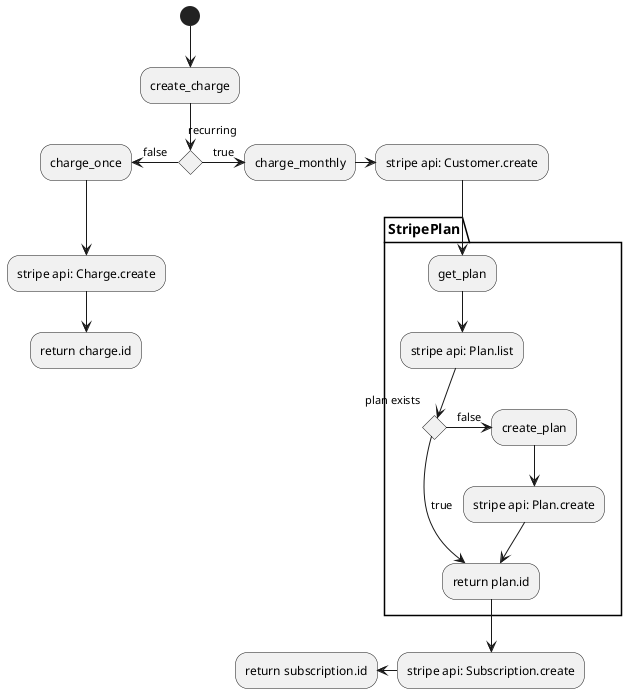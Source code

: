 @startuml
(*) -down-> "create_charge"
if "recurring" then
    -right->[true] "charge_monthly"
    -right-> "stripe api: Customer.create"
    partition StripePlan {
        -down-> "get_plan"
        -down-> "stripe api: Plan.list"
        if "plan exists" then
            -right->[false] "create_plan"
            -down->"stripe api: Plan.create"
            -down->"return plan.id"
        else
            -down->[true] "return plan.id"
        endif
    }
    -down-> "stripe api: Subscription.create"
    -left-> "return subscription.id"
else
    -left->[false] "charge_once"
    --> "stripe api: Charge.create"
    --> "return charge.id"
endif

@enduml
